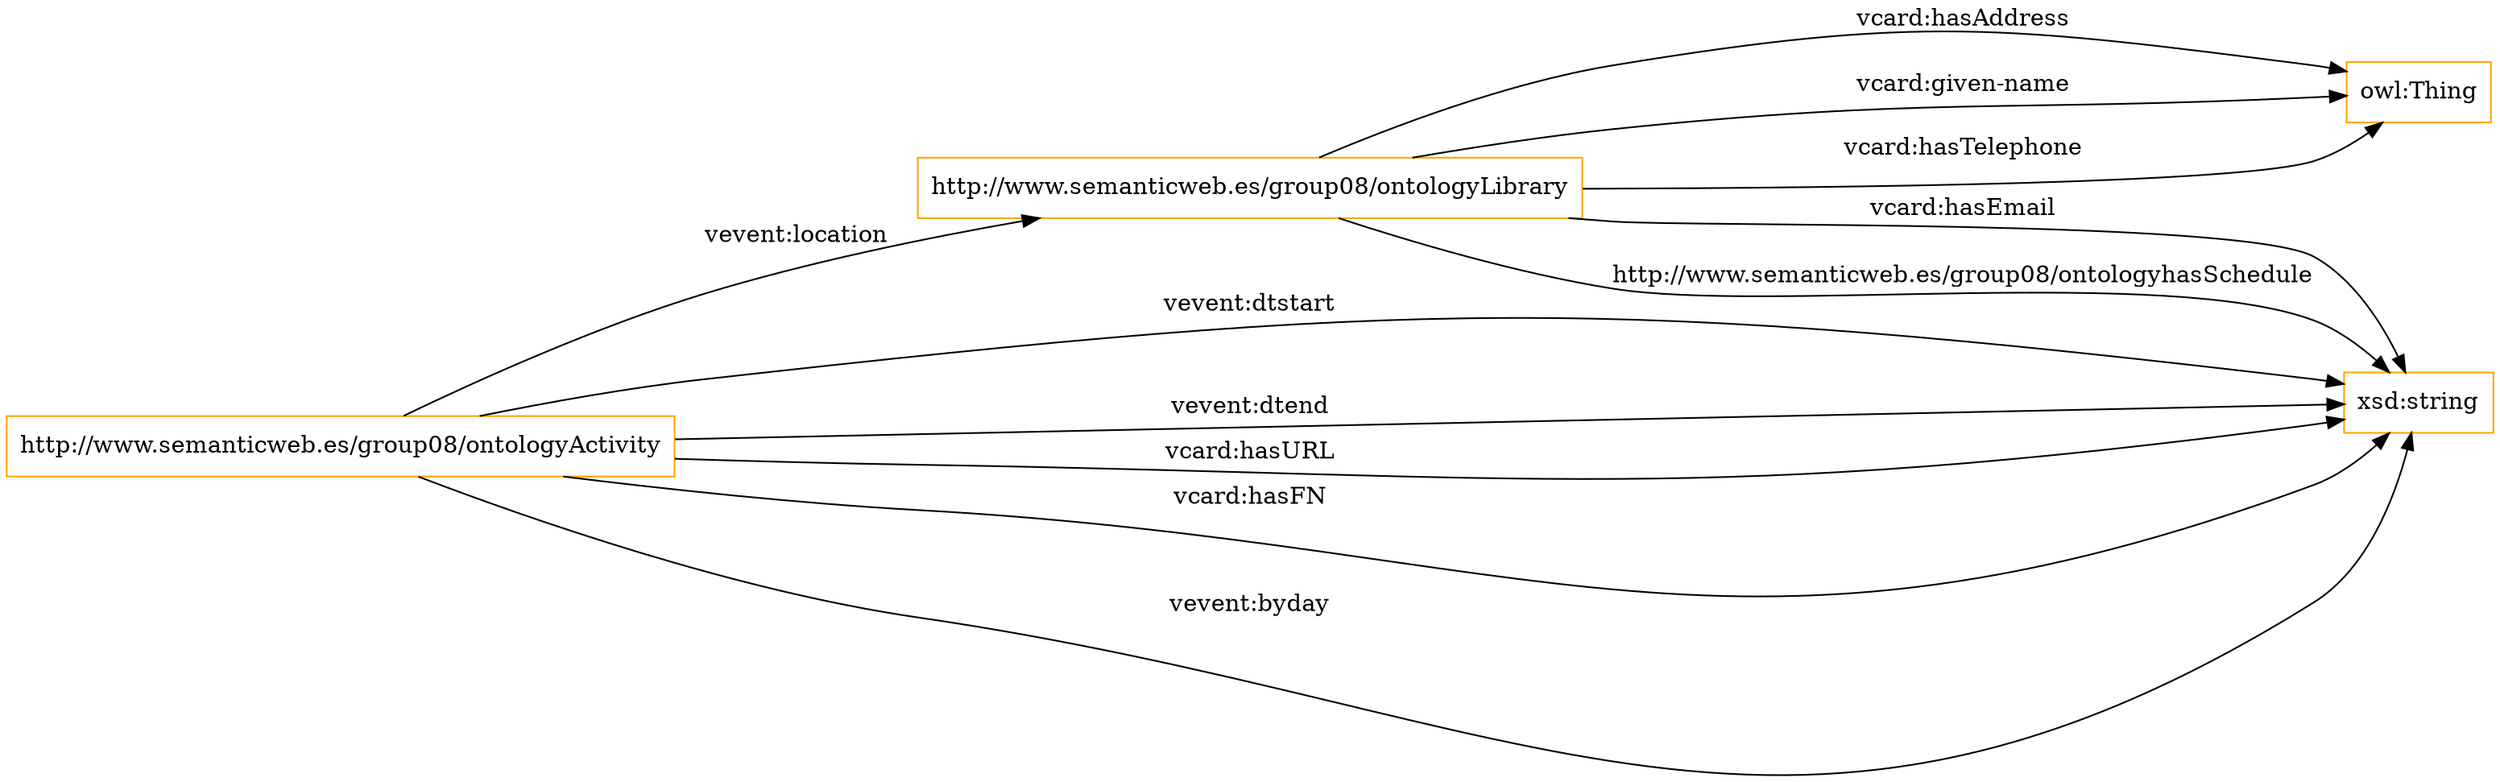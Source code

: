digraph ar2dtool_diagram { 
rankdir=LR;
size="1501"
node [shape = rectangle, color="orange"]; "http://www.semanticweb.es/group08/ontologyLibrary" "http://www.semanticweb.es/group08/ontologyActivity" ; /*classes style*/
	"http://www.semanticweb.es/group08/ontologyActivity" -> "xsd:string" [ label = "vevent:dtstart" ];
	"http://www.semanticweb.es/group08/ontologyActivity" -> "xsd:string" [ label = "vevent:dtend" ];
	"http://www.semanticweb.es/group08/ontologyLibrary" -> "xsd:string" [ label = "vcard:hasEmail" ];
	"http://www.semanticweb.es/group08/ontologyActivity" -> "xsd:string" [ label = "vcard:hasURL" ];
	"http://www.semanticweb.es/group08/ontologyLibrary" -> "owl:Thing" [ label = "vcard:hasAddress" ];
	"http://www.semanticweb.es/group08/ontologyActivity" -> "xsd:string" [ label = "vcard:hasFN" ];
	"http://www.semanticweb.es/group08/ontologyActivity" -> "xsd:string" [ label = "vevent:byday" ];
	"http://www.semanticweb.es/group08/ontologyActivity" -> "http://www.semanticweb.es/group08/ontologyLibrary" [ label = "vevent:location" ];
	"http://www.semanticweb.es/group08/ontologyLibrary" -> "owl:Thing" [ label = "vcard:given-name" ];
	"http://www.semanticweb.es/group08/ontologyLibrary" -> "xsd:string" [ label = "http://www.semanticweb.es/group08/ontologyhasSchedule" ];
	"http://www.semanticweb.es/group08/ontologyLibrary" -> "owl:Thing" [ label = "vcard:hasTelephone" ];

}
